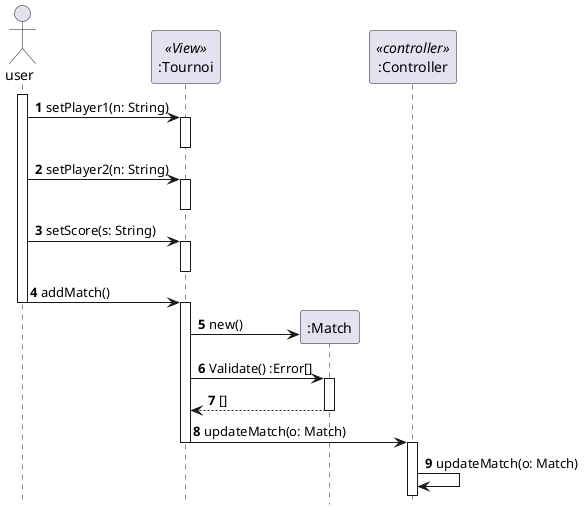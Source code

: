 @startuml SD_UPD_MATCH
autonumber
hide footbox
skinparam shadowing false
actor user as u 
participant ":Tournoi" as v <<View>>
participant ":Match" as m
participant ":Controller" as c <<controller>>


activate u
u -> v :setPlayer1(n: String)
activate v
deactivate v
u -> v :setPlayer2(n: String)
activate v
deactivate v
u -> v :setScore(s: String)
activate v
deactivate v
u -> v : addMatch()
deactivate u 
activate v
create m
v -> m :new()
v -> m :Validate() :Error[]
activate m
m --> v :[]
deactivate m
v -> c :updateMatch(o: Match)
deactivate v
activate c
c -> c : updateMatch(o: Match)
@enduml